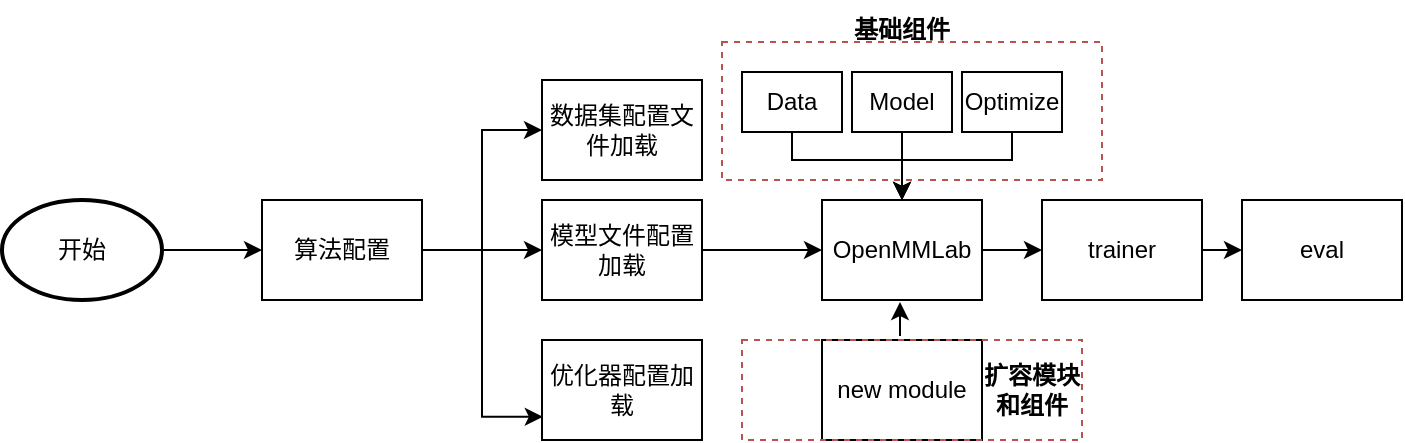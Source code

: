 <mxfile version="20.7.2" type="github">
  <diagram id="go8Xt59pJj9hw-y3U2KG" name="第 1 页">
    <mxGraphModel dx="456" dy="293" grid="1" gridSize="10" guides="1" tooltips="1" connect="1" arrows="1" fold="1" page="1" pageScale="1" pageWidth="827" pageHeight="1169" math="0" shadow="0">
      <root>
        <mxCell id="0" />
        <mxCell id="1" parent="0" />
        <mxCell id="4p99a6QbpQf_X9PKqPWL-29" style="edgeStyle=orthogonalEdgeStyle;rounded=0;orthogonalLoop=1;jettySize=auto;html=1;exitX=1;exitY=0.5;exitDx=0;exitDy=0;entryX=0;entryY=0.5;entryDx=0;entryDy=0;" edge="1" parent="1" source="4p99a6QbpQf_X9PKqPWL-1" target="4p99a6QbpQf_X9PKqPWL-28">
          <mxGeometry relative="1" as="geometry" />
        </mxCell>
        <mxCell id="4p99a6QbpQf_X9PKqPWL-1" value="OpenMMLab" style="rounded=0;whiteSpace=wrap;html=1;" vertex="1" parent="1">
          <mxGeometry x="540" y="290" width="80" height="50" as="geometry" />
        </mxCell>
        <mxCell id="4p99a6QbpQf_X9PKqPWL-8" style="edgeStyle=orthogonalEdgeStyle;rounded=0;orthogonalLoop=1;jettySize=auto;html=1;" edge="1" parent="1" source="4p99a6QbpQf_X9PKqPWL-2" target="4p99a6QbpQf_X9PKqPWL-3">
          <mxGeometry relative="1" as="geometry" />
        </mxCell>
        <mxCell id="4p99a6QbpQf_X9PKqPWL-9" style="edgeStyle=orthogonalEdgeStyle;rounded=0;orthogonalLoop=1;jettySize=auto;html=1;exitX=1;exitY=0.5;exitDx=0;exitDy=0;entryX=0;entryY=0.5;entryDx=0;entryDy=0;exitPerimeter=0;" edge="1" parent="1" source="4p99a6QbpQf_X9PKqPWL-2" target="4p99a6QbpQf_X9PKqPWL-4">
          <mxGeometry relative="1" as="geometry" />
        </mxCell>
        <mxCell id="4p99a6QbpQf_X9PKqPWL-10" style="edgeStyle=orthogonalEdgeStyle;rounded=0;orthogonalLoop=1;jettySize=auto;html=1;exitX=1;exitY=0.5;exitDx=0;exitDy=0;entryX=0.005;entryY=0.768;entryDx=0;entryDy=0;entryPerimeter=0;" edge="1" parent="1" source="4p99a6QbpQf_X9PKqPWL-2" target="4p99a6QbpQf_X9PKqPWL-5">
          <mxGeometry relative="1" as="geometry" />
        </mxCell>
        <mxCell id="4p99a6QbpQf_X9PKqPWL-2" value="算法配置" style="rounded=0;whiteSpace=wrap;html=1;" vertex="1" parent="1">
          <mxGeometry x="260" y="290" width="80" height="50" as="geometry" />
        </mxCell>
        <mxCell id="4p99a6QbpQf_X9PKqPWL-11" style="edgeStyle=orthogonalEdgeStyle;rounded=0;orthogonalLoop=1;jettySize=auto;html=1;exitX=1;exitY=0.5;exitDx=0;exitDy=0;entryX=0;entryY=0.5;entryDx=0;entryDy=0;" edge="1" parent="1" source="4p99a6QbpQf_X9PKqPWL-3" target="4p99a6QbpQf_X9PKqPWL-1">
          <mxGeometry relative="1" as="geometry" />
        </mxCell>
        <mxCell id="4p99a6QbpQf_X9PKqPWL-3" value="模型文件配置加载" style="rounded=0;whiteSpace=wrap;html=1;" vertex="1" parent="1">
          <mxGeometry x="400" y="290" width="80" height="50" as="geometry" />
        </mxCell>
        <mxCell id="4p99a6QbpQf_X9PKqPWL-4" value="数据集配置文件加载" style="rounded=0;whiteSpace=wrap;html=1;" vertex="1" parent="1">
          <mxGeometry x="400" y="230" width="80" height="50" as="geometry" />
        </mxCell>
        <mxCell id="4p99a6QbpQf_X9PKqPWL-5" value="优化器配置加载" style="rounded=0;whiteSpace=wrap;html=1;" vertex="1" parent="1">
          <mxGeometry x="400" y="360" width="80" height="50" as="geometry" />
        </mxCell>
        <mxCell id="4p99a6QbpQf_X9PKqPWL-7" style="edgeStyle=orthogonalEdgeStyle;rounded=0;orthogonalLoop=1;jettySize=auto;html=1;entryX=0.492;entryY=1.058;entryDx=0;entryDy=0;entryPerimeter=0;" edge="1" parent="1">
          <mxGeometry relative="1" as="geometry">
            <mxPoint x="579" y="358" as="sourcePoint" />
            <mxPoint x="578.36" y="340.9" as="targetPoint" />
            <Array as="points">
              <mxPoint x="579" y="341" />
              <mxPoint x="578" y="341" />
            </Array>
          </mxGeometry>
        </mxCell>
        <mxCell id="4p99a6QbpQf_X9PKqPWL-6" value="new module" style="rounded=0;whiteSpace=wrap;html=1;" vertex="1" parent="1">
          <mxGeometry x="540" y="360" width="80" height="50" as="geometry" />
        </mxCell>
        <mxCell id="4p99a6QbpQf_X9PKqPWL-20" style="edgeStyle=orthogonalEdgeStyle;rounded=0;orthogonalLoop=1;jettySize=auto;html=1;exitX=0.5;exitY=1;exitDx=0;exitDy=0;" edge="1" parent="1" source="4p99a6QbpQf_X9PKqPWL-13" target="4p99a6QbpQf_X9PKqPWL-1">
          <mxGeometry relative="1" as="geometry">
            <Array as="points">
              <mxPoint x="525" y="270" />
              <mxPoint x="580" y="270" />
            </Array>
          </mxGeometry>
        </mxCell>
        <mxCell id="4p99a6QbpQf_X9PKqPWL-13" value="Data" style="rounded=0;whiteSpace=wrap;html=1;" vertex="1" parent="1">
          <mxGeometry x="500" y="226" width="50" height="30" as="geometry" />
        </mxCell>
        <mxCell id="4p99a6QbpQf_X9PKqPWL-21" style="edgeStyle=orthogonalEdgeStyle;rounded=0;orthogonalLoop=1;jettySize=auto;html=1;exitX=0.5;exitY=1;exitDx=0;exitDy=0;entryX=0.5;entryY=0;entryDx=0;entryDy=0;" edge="1" parent="1" source="4p99a6QbpQf_X9PKqPWL-14" target="4p99a6QbpQf_X9PKqPWL-1">
          <mxGeometry relative="1" as="geometry" />
        </mxCell>
        <mxCell id="4p99a6QbpQf_X9PKqPWL-14" value="Model" style="rounded=0;whiteSpace=wrap;html=1;" vertex="1" parent="1">
          <mxGeometry x="555" y="226" width="50" height="30" as="geometry" />
        </mxCell>
        <mxCell id="4p99a6QbpQf_X9PKqPWL-22" style="edgeStyle=orthogonalEdgeStyle;rounded=0;orthogonalLoop=1;jettySize=auto;html=1;exitX=0.5;exitY=1;exitDx=0;exitDy=0;entryX=0.5;entryY=0;entryDx=0;entryDy=0;" edge="1" parent="1" source="4p99a6QbpQf_X9PKqPWL-15" target="4p99a6QbpQf_X9PKqPWL-1">
          <mxGeometry relative="1" as="geometry">
            <Array as="points">
              <mxPoint x="635" y="270" />
              <mxPoint x="580" y="270" />
            </Array>
          </mxGeometry>
        </mxCell>
        <mxCell id="4p99a6QbpQf_X9PKqPWL-15" value="Optimize" style="rounded=0;whiteSpace=wrap;html=1;" vertex="1" parent="1">
          <mxGeometry x="610" y="226" width="50" height="30" as="geometry" />
        </mxCell>
        <mxCell id="4p99a6QbpQf_X9PKqPWL-26" style="edgeStyle=orthogonalEdgeStyle;rounded=0;orthogonalLoop=1;jettySize=auto;html=1;" edge="1" parent="1" source="4p99a6QbpQf_X9PKqPWL-25" target="4p99a6QbpQf_X9PKqPWL-2">
          <mxGeometry relative="1" as="geometry" />
        </mxCell>
        <mxCell id="4p99a6QbpQf_X9PKqPWL-25" value="开始" style="strokeWidth=2;html=1;shape=mxgraph.flowchart.start_1;whiteSpace=wrap;" vertex="1" parent="1">
          <mxGeometry x="130" y="290" width="80" height="50" as="geometry" />
        </mxCell>
        <mxCell id="4p99a6QbpQf_X9PKqPWL-27" style="edgeStyle=orthogonalEdgeStyle;rounded=0;orthogonalLoop=1;jettySize=auto;html=1;exitX=0.5;exitY=1;exitDx=0;exitDy=0;" edge="1" parent="1" source="4p99a6QbpQf_X9PKqPWL-2" target="4p99a6QbpQf_X9PKqPWL-2">
          <mxGeometry relative="1" as="geometry" />
        </mxCell>
        <mxCell id="4p99a6QbpQf_X9PKqPWL-31" style="edgeStyle=orthogonalEdgeStyle;rounded=0;orthogonalLoop=1;jettySize=auto;html=1;exitX=1;exitY=0.5;exitDx=0;exitDy=0;entryX=0;entryY=0.5;entryDx=0;entryDy=0;" edge="1" parent="1" source="4p99a6QbpQf_X9PKqPWL-28" target="4p99a6QbpQf_X9PKqPWL-30">
          <mxGeometry relative="1" as="geometry" />
        </mxCell>
        <mxCell id="4p99a6QbpQf_X9PKqPWL-28" value="trainer" style="rounded=0;whiteSpace=wrap;html=1;" vertex="1" parent="1">
          <mxGeometry x="650" y="290" width="80" height="50" as="geometry" />
        </mxCell>
        <mxCell id="4p99a6QbpQf_X9PKqPWL-30" value="eval" style="rounded=0;whiteSpace=wrap;html=1;" vertex="1" parent="1">
          <mxGeometry x="750" y="290" width="80" height="50" as="geometry" />
        </mxCell>
        <mxCell id="4p99a6QbpQf_X9PKqPWL-32" value="" style="rounded=0;whiteSpace=wrap;html=1;fillColor=none;strokeColor=#b85450;dashed=1;" vertex="1" parent="1">
          <mxGeometry x="490" y="211" width="190" height="69" as="geometry" />
        </mxCell>
        <mxCell id="4p99a6QbpQf_X9PKqPWL-33" value="&lt;b&gt;基础组件&lt;/b&gt;" style="text;html=1;strokeColor=none;fillColor=none;align=center;verticalAlign=middle;whiteSpace=wrap;rounded=0;dashed=1;" vertex="1" parent="1">
          <mxGeometry x="550" y="190" width="60" height="30" as="geometry" />
        </mxCell>
        <mxCell id="4p99a6QbpQf_X9PKqPWL-34" value="" style="rounded=0;whiteSpace=wrap;html=1;fillColor=none;strokeColor=#b85450;dashed=1;" vertex="1" parent="1">
          <mxGeometry x="500" y="360" width="170" height="50" as="geometry" />
        </mxCell>
        <mxCell id="4p99a6QbpQf_X9PKqPWL-35" value="&lt;b&gt;扩容模块和组件&lt;/b&gt;" style="text;html=1;strokeColor=none;fillColor=none;align=center;verticalAlign=middle;whiteSpace=wrap;rounded=0;dashed=1;" vertex="1" parent="1">
          <mxGeometry x="620" y="370" width="50" height="30" as="geometry" />
        </mxCell>
      </root>
    </mxGraphModel>
  </diagram>
</mxfile>
